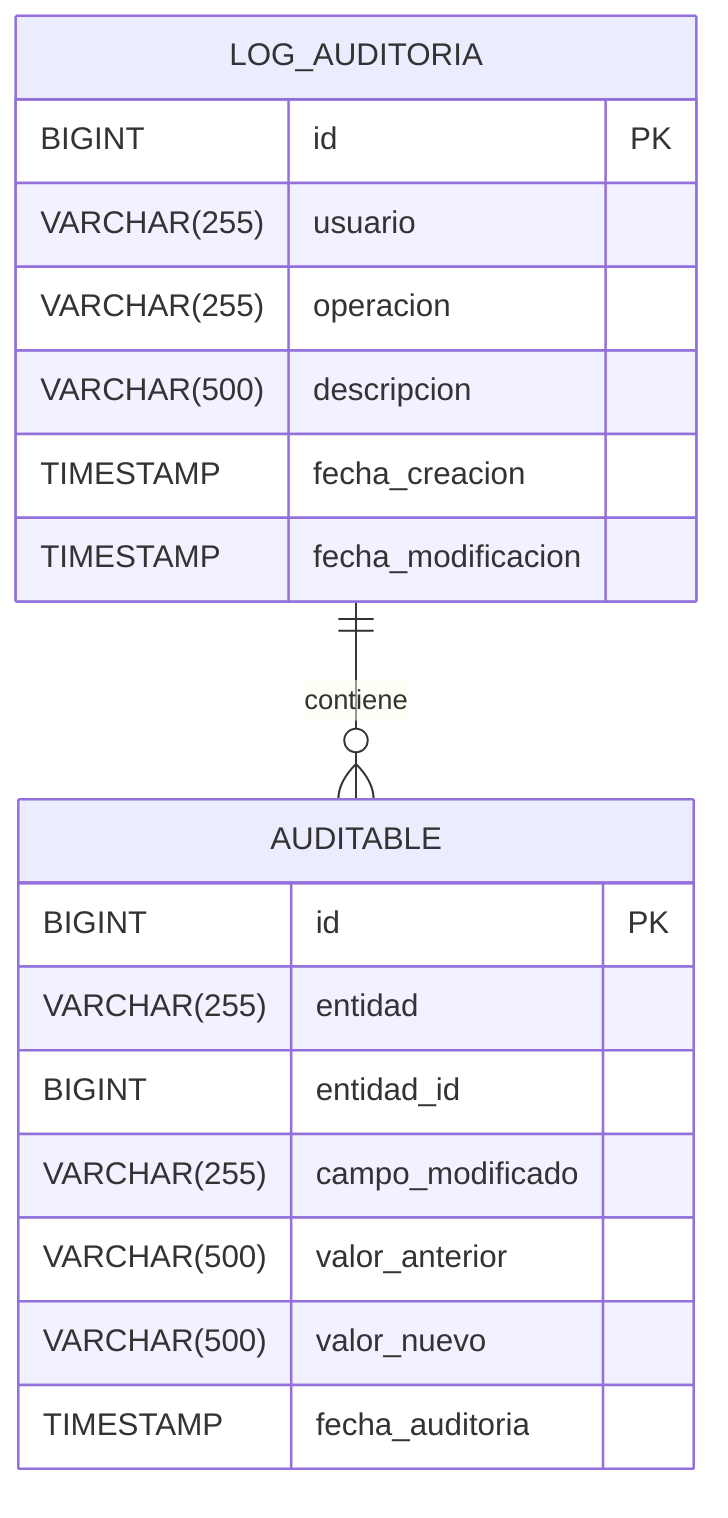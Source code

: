 erDiagram
    LOG_AUDITORIA {
        BIGINT id PK
        VARCHAR(255) usuario
        VARCHAR(255) operacion
        VARCHAR(500) descripcion
        TIMESTAMP fecha_creacion
        TIMESTAMP fecha_modificacion
    }

    AUDITABLE {
        BIGINT id PK
        VARCHAR(255) entidad
        BIGINT entidad_id
        VARCHAR(255) campo_modificado
        VARCHAR(500) valor_anterior
        VARCHAR(500) valor_nuevo
        TIMESTAMP fecha_auditoria
    }

    LOG_AUDITORIA ||--o{ AUDITABLE : contiene